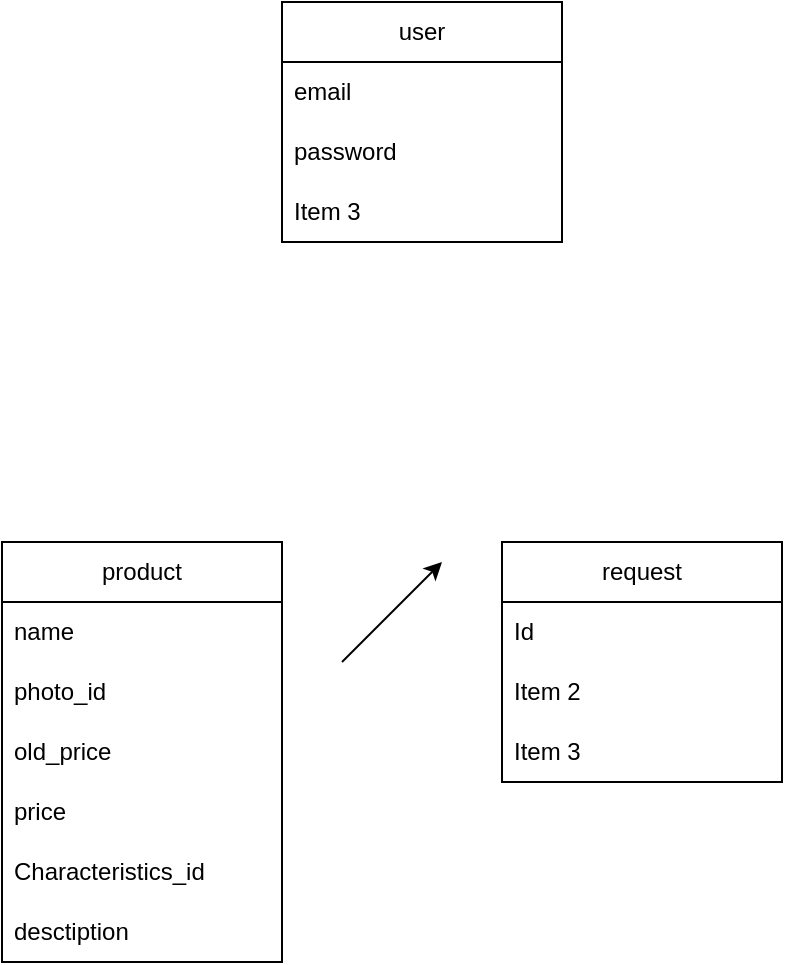 <mxfile version="20.8.13" type="github"><diagram id="H7-1N7IOtTFTRUSWucSR" name="Страница 1"><mxGraphModel dx="1434" dy="764" grid="1" gridSize="10" guides="1" tooltips="1" connect="1" arrows="1" fold="1" page="1" pageScale="1" pageWidth="827" pageHeight="1169" math="0" shadow="0"><root><mxCell id="0"/><mxCell id="1" parent="0"/><mxCell id="JpOOd7EPhiuye_b-tx2W-1" value="product" style="swimlane;fontStyle=0;childLayout=stackLayout;horizontal=1;startSize=30;horizontalStack=0;resizeParent=1;resizeParentMax=0;resizeLast=0;collapsible=1;marginBottom=0;whiteSpace=wrap;html=1;" parent="1" vertex="1"><mxGeometry x="290" y="290" width="140" height="210" as="geometry"/></mxCell><mxCell id="JpOOd7EPhiuye_b-tx2W-2" value="name" style="text;strokeColor=none;fillColor=none;align=left;verticalAlign=middle;spacingLeft=4;spacingRight=4;overflow=hidden;points=[[0,0.5],[1,0.5]];portConstraint=eastwest;rotatable=0;whiteSpace=wrap;html=1;" parent="JpOOd7EPhiuye_b-tx2W-1" vertex="1"><mxGeometry y="30" width="140" height="30" as="geometry"/></mxCell><mxCell id="JpOOd7EPhiuye_b-tx2W-3" value="photo_id" style="text;strokeColor=none;fillColor=none;align=left;verticalAlign=middle;spacingLeft=4;spacingRight=4;overflow=hidden;points=[[0,0.5],[1,0.5]];portConstraint=eastwest;rotatable=0;whiteSpace=wrap;html=1;" parent="JpOOd7EPhiuye_b-tx2W-1" vertex="1"><mxGeometry y="60" width="140" height="30" as="geometry"/></mxCell><mxCell id="JpOOd7EPhiuye_b-tx2W-4" value="old_price" style="text;strokeColor=none;fillColor=none;align=left;verticalAlign=middle;spacingLeft=4;spacingRight=4;overflow=hidden;points=[[0,0.5],[1,0.5]];portConstraint=eastwest;rotatable=0;whiteSpace=wrap;html=1;" parent="JpOOd7EPhiuye_b-tx2W-1" vertex="1"><mxGeometry y="90" width="140" height="30" as="geometry"/></mxCell><mxCell id="JpOOd7EPhiuye_b-tx2W-5" value="price" style="text;strokeColor=none;fillColor=none;align=left;verticalAlign=middle;spacingLeft=4;spacingRight=4;overflow=hidden;points=[[0,0.5],[1,0.5]];portConstraint=eastwest;rotatable=0;whiteSpace=wrap;html=1;" parent="JpOOd7EPhiuye_b-tx2W-1" vertex="1"><mxGeometry y="120" width="140" height="30" as="geometry"/></mxCell><mxCell id="JpOOd7EPhiuye_b-tx2W-6" value="Characteristics_id" style="text;strokeColor=none;fillColor=none;align=left;verticalAlign=middle;spacingLeft=4;spacingRight=4;overflow=hidden;points=[[0,0.5],[1,0.5]];portConstraint=eastwest;rotatable=0;whiteSpace=wrap;html=1;" parent="JpOOd7EPhiuye_b-tx2W-1" vertex="1"><mxGeometry y="150" width="140" height="30" as="geometry"/></mxCell><mxCell id="JpOOd7EPhiuye_b-tx2W-7" value="desctiption" style="text;strokeColor=none;fillColor=none;align=left;verticalAlign=middle;spacingLeft=4;spacingRight=4;overflow=hidden;points=[[0,0.5],[1,0.5]];portConstraint=eastwest;rotatable=0;whiteSpace=wrap;html=1;" parent="JpOOd7EPhiuye_b-tx2W-1" vertex="1"><mxGeometry y="180" width="140" height="30" as="geometry"/></mxCell><mxCell id="iI5gacILN31lOQKareUZ-1" value="request" style="swimlane;fontStyle=0;childLayout=stackLayout;horizontal=1;startSize=30;horizontalStack=0;resizeParent=1;resizeParentMax=0;resizeLast=0;collapsible=1;marginBottom=0;whiteSpace=wrap;html=1;" vertex="1" parent="1"><mxGeometry x="540" y="290" width="140" height="120" as="geometry"/></mxCell><mxCell id="iI5gacILN31lOQKareUZ-2" value="Id" style="text;strokeColor=none;fillColor=none;align=left;verticalAlign=middle;spacingLeft=4;spacingRight=4;overflow=hidden;points=[[0,0.5],[1,0.5]];portConstraint=eastwest;rotatable=0;whiteSpace=wrap;html=1;" vertex="1" parent="iI5gacILN31lOQKareUZ-1"><mxGeometry y="30" width="140" height="30" as="geometry"/></mxCell><mxCell id="iI5gacILN31lOQKareUZ-3" value="Item 2" style="text;strokeColor=none;fillColor=none;align=left;verticalAlign=middle;spacingLeft=4;spacingRight=4;overflow=hidden;points=[[0,0.5],[1,0.5]];portConstraint=eastwest;rotatable=0;whiteSpace=wrap;html=1;" vertex="1" parent="iI5gacILN31lOQKareUZ-1"><mxGeometry y="60" width="140" height="30" as="geometry"/></mxCell><mxCell id="iI5gacILN31lOQKareUZ-4" value="Item 3" style="text;strokeColor=none;fillColor=none;align=left;verticalAlign=middle;spacingLeft=4;spacingRight=4;overflow=hidden;points=[[0,0.5],[1,0.5]];portConstraint=eastwest;rotatable=0;whiteSpace=wrap;html=1;" vertex="1" parent="iI5gacILN31lOQKareUZ-1"><mxGeometry y="90" width="140" height="30" as="geometry"/></mxCell><mxCell id="iI5gacILN31lOQKareUZ-5" value="" style="endArrow=classic;html=1;rounded=0;" edge="1" parent="1"><mxGeometry width="50" height="50" relative="1" as="geometry"><mxPoint x="460" y="350" as="sourcePoint"/><mxPoint x="510" y="300" as="targetPoint"/></mxGeometry></mxCell><mxCell id="iI5gacILN31lOQKareUZ-6" value="user" style="swimlane;fontStyle=0;childLayout=stackLayout;horizontal=1;startSize=30;horizontalStack=0;resizeParent=1;resizeParentMax=0;resizeLast=0;collapsible=1;marginBottom=0;whiteSpace=wrap;html=1;" vertex="1" parent="1"><mxGeometry x="430" y="20" width="140" height="120" as="geometry"/></mxCell><mxCell id="iI5gacILN31lOQKareUZ-7" value="email" style="text;strokeColor=none;fillColor=none;align=left;verticalAlign=middle;spacingLeft=4;spacingRight=4;overflow=hidden;points=[[0,0.5],[1,0.5]];portConstraint=eastwest;rotatable=0;whiteSpace=wrap;html=1;" vertex="1" parent="iI5gacILN31lOQKareUZ-6"><mxGeometry y="30" width="140" height="30" as="geometry"/></mxCell><mxCell id="iI5gacILN31lOQKareUZ-8" value="password" style="text;strokeColor=none;fillColor=none;align=left;verticalAlign=middle;spacingLeft=4;spacingRight=4;overflow=hidden;points=[[0,0.5],[1,0.5]];portConstraint=eastwest;rotatable=0;whiteSpace=wrap;html=1;" vertex="1" parent="iI5gacILN31lOQKareUZ-6"><mxGeometry y="60" width="140" height="30" as="geometry"/></mxCell><mxCell id="iI5gacILN31lOQKareUZ-9" value="Item 3" style="text;strokeColor=none;fillColor=none;align=left;verticalAlign=middle;spacingLeft=4;spacingRight=4;overflow=hidden;points=[[0,0.5],[1,0.5]];portConstraint=eastwest;rotatable=0;whiteSpace=wrap;html=1;" vertex="1" parent="iI5gacILN31lOQKareUZ-6"><mxGeometry y="90" width="140" height="30" as="geometry"/></mxCell></root></mxGraphModel></diagram></mxfile>